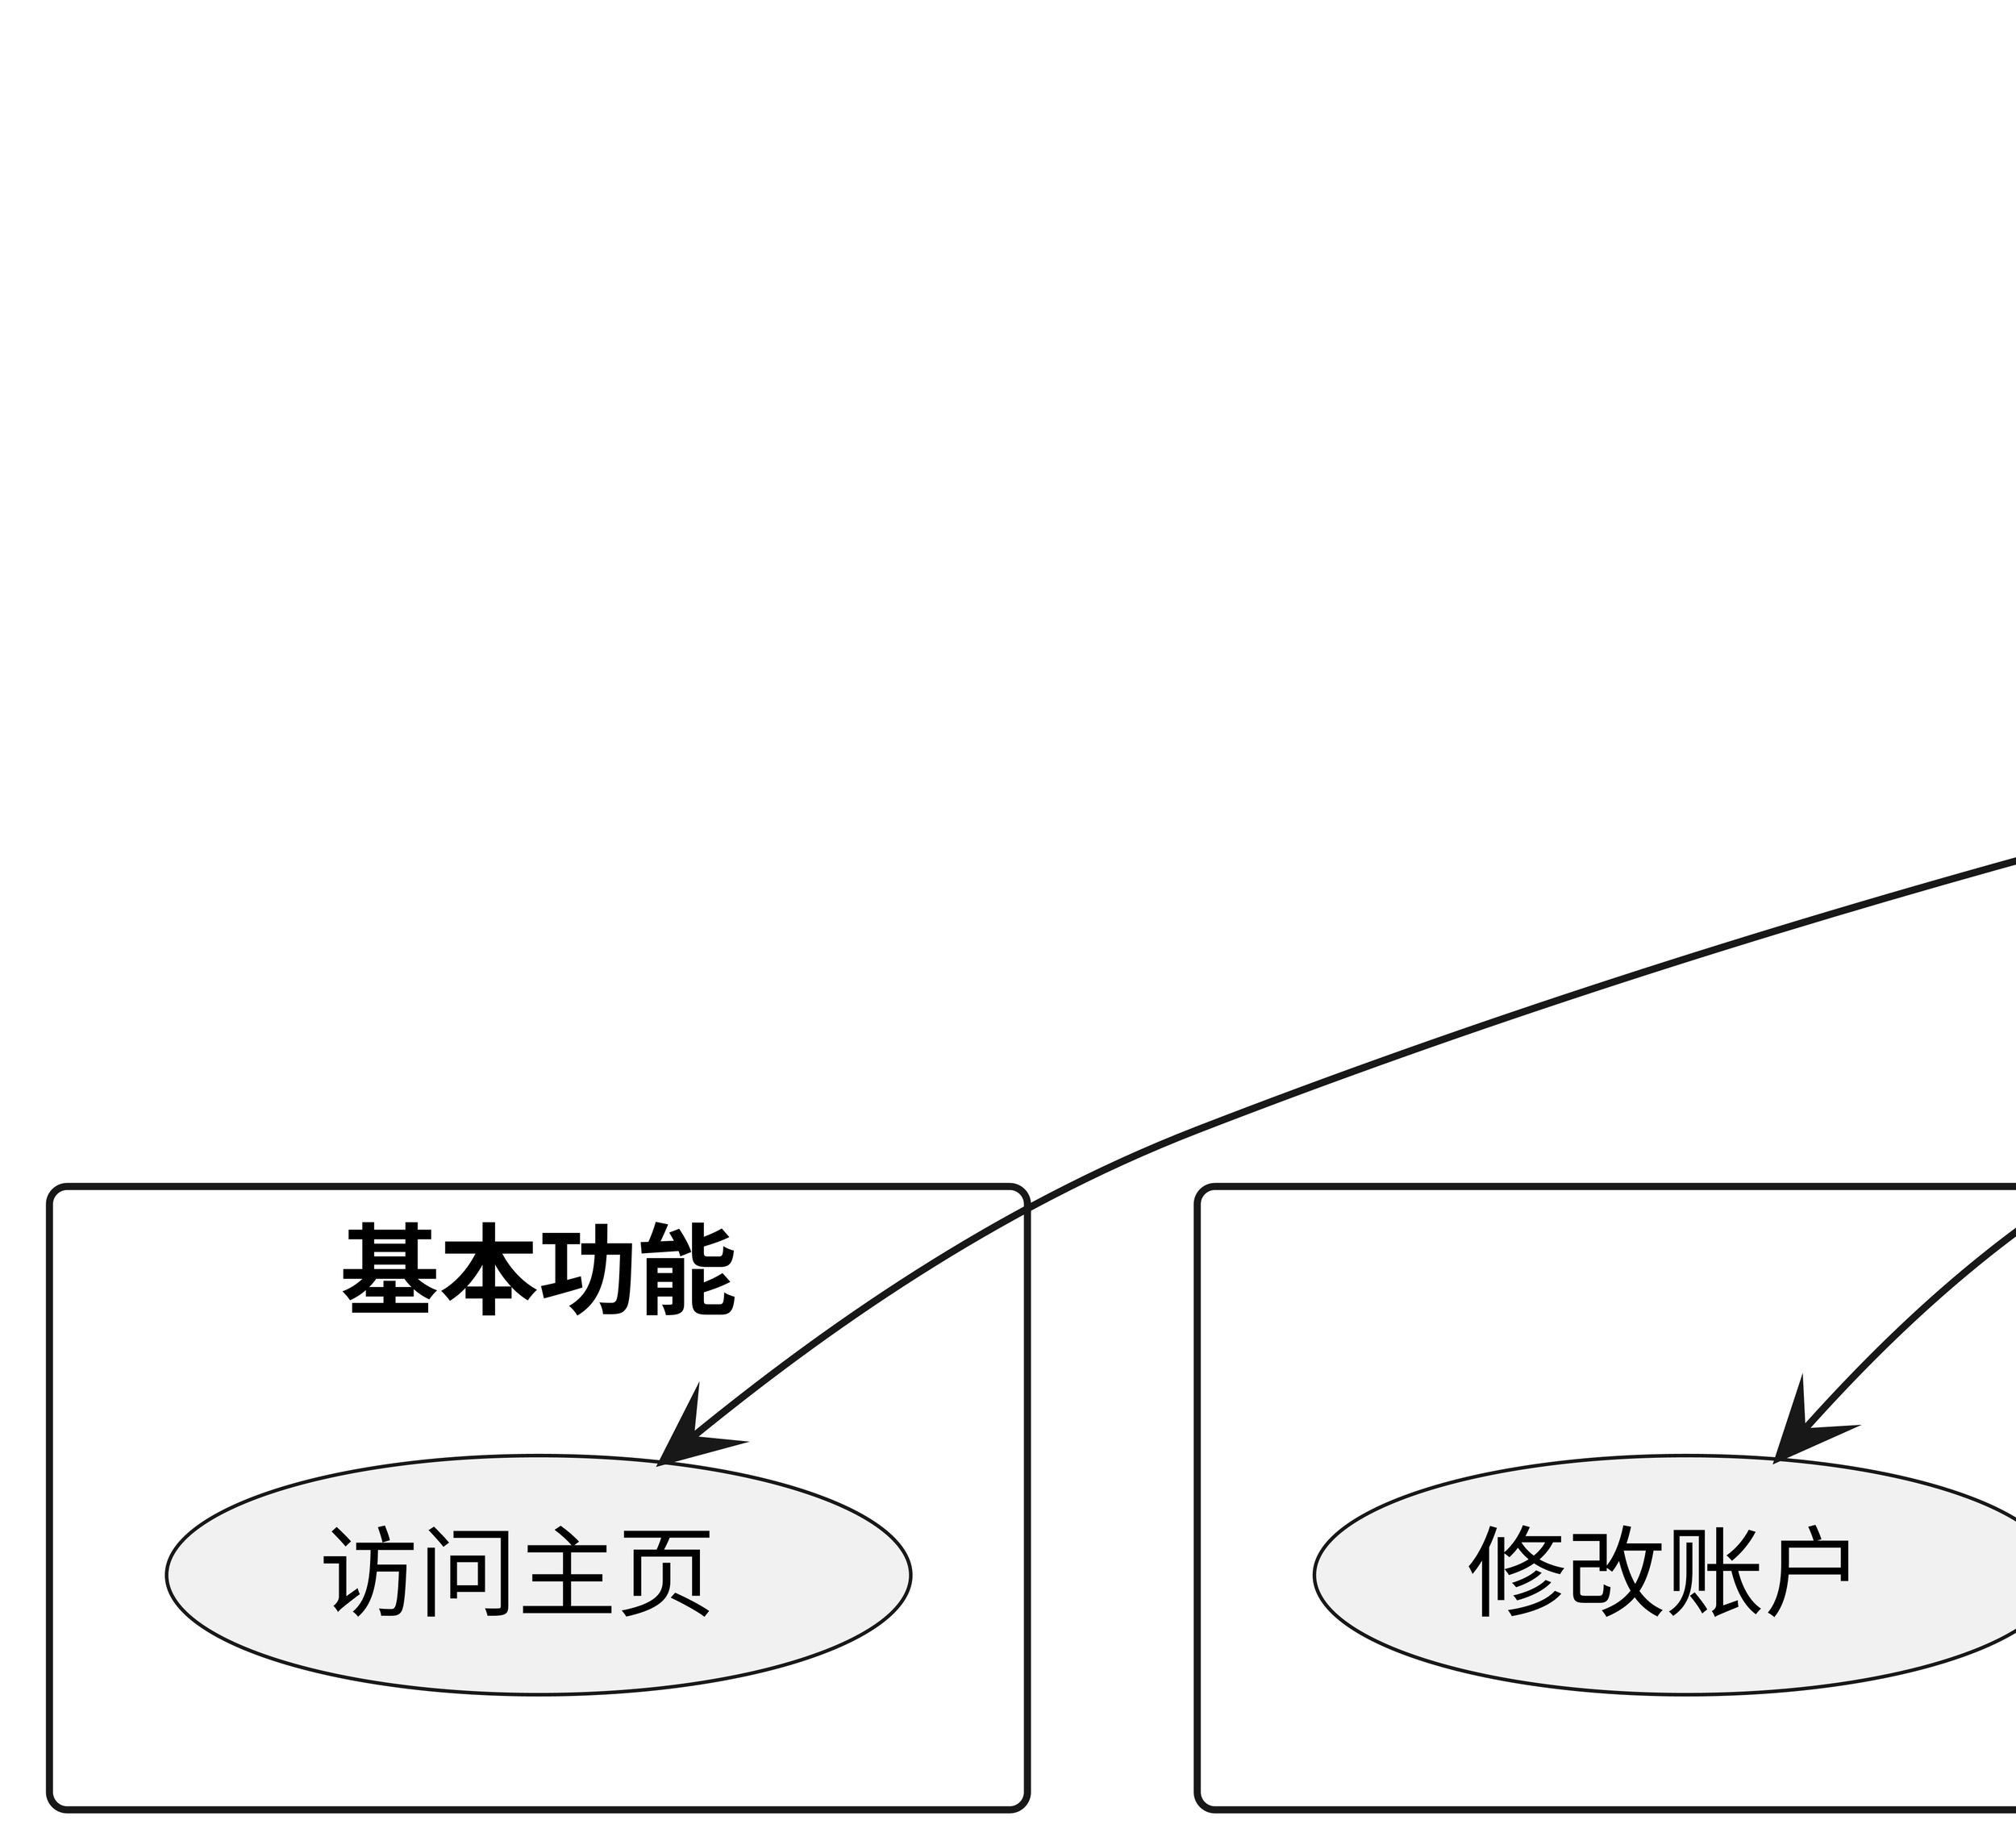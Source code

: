 @startuml
'https://plantuml.com/use-case-diagram

/'
:Main Admin: as Admin
(Use the application) as (Use)

User -> (Start)
User --> (Use)

Admin ---> (Use)

note right of Admin : This is an example.

note right of (Use)
A note can also
be on several lines
end note

note "This note is connected\nto several objects." as N2
(Start) .. N2
N2 .. (Use)
'/


/'left to right direction'/
skinparam dpi 600

scale 600 width
scale 600 height


/'
匿名用户 as guest
'/
注册用户 as general
/'guest <|-- general
销售员 as seller
general <|--- seller
管理员 as admin
general <|-- admin
seller <|-- admin'/

rectangle 基本功能 {
usecase "访问主页" as V
}

rectangle 账户 as U {
/'usecase "注册" as Rg
usecase "登录" as Lg'/
usecase "修改账户" as Mu
usecase "删除账户" as Du
}

rectangle 图书 as B {
usecase "查询图书" as Sb
usecase "查看详情" as Vb
/'usecase "上架图书" as Ab
usecase "修改图书" as Mb
usecase "下架图书" as Db'/
}

rectangle 购物车 as C {
usecase "添加购物车" as Ac
usecase "删除购物车" as Dc
usecase "查看购物车" as Vc
usecase "结算购物车" as Cc
}

rectangle 订单 as O {
usecase "创建订单" as Co
usecase "支付订单" as P
usecase "拒绝订单" as R
/'usecase "修改订单" as Mo
usecase "删除订单" as Do
usecase "处理订单" as So'/
}

/'guest ---> Rg
guest ---> Lg
guest ---> V
guest ---> Sb
guest ---> Vb'/

general ---> Mu
general ---> Du
general ---> V
general --> Sb
general ---> Vb
general --> Ac
general --> Vc
general --> Dc
general ---> Cc
general ---> Co
general ---> P
general ---> R

/'seller ---> Ab
seller ---> Mb
seller ---> Db
seller ---> Do
seller ---> Mo


admin ---> V
admin ---> B
admin ---> C
admin ---> O'/
@enduml